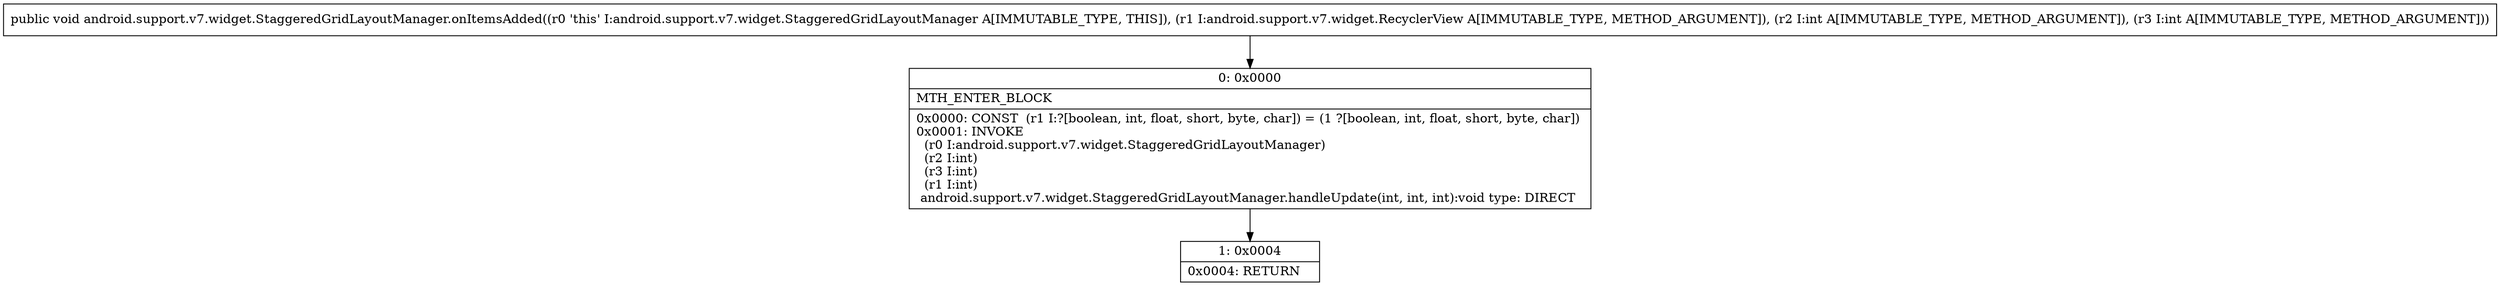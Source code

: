 digraph "CFG forandroid.support.v7.widget.StaggeredGridLayoutManager.onItemsAdded(Landroid\/support\/v7\/widget\/RecyclerView;II)V" {
Node_0 [shape=record,label="{0\:\ 0x0000|MTH_ENTER_BLOCK\l|0x0000: CONST  (r1 I:?[boolean, int, float, short, byte, char]) = (1 ?[boolean, int, float, short, byte, char]) \l0x0001: INVOKE  \l  (r0 I:android.support.v7.widget.StaggeredGridLayoutManager)\l  (r2 I:int)\l  (r3 I:int)\l  (r1 I:int)\l android.support.v7.widget.StaggeredGridLayoutManager.handleUpdate(int, int, int):void type: DIRECT \l}"];
Node_1 [shape=record,label="{1\:\ 0x0004|0x0004: RETURN   \l}"];
MethodNode[shape=record,label="{public void android.support.v7.widget.StaggeredGridLayoutManager.onItemsAdded((r0 'this' I:android.support.v7.widget.StaggeredGridLayoutManager A[IMMUTABLE_TYPE, THIS]), (r1 I:android.support.v7.widget.RecyclerView A[IMMUTABLE_TYPE, METHOD_ARGUMENT]), (r2 I:int A[IMMUTABLE_TYPE, METHOD_ARGUMENT]), (r3 I:int A[IMMUTABLE_TYPE, METHOD_ARGUMENT])) }"];
MethodNode -> Node_0;
Node_0 -> Node_1;
}

